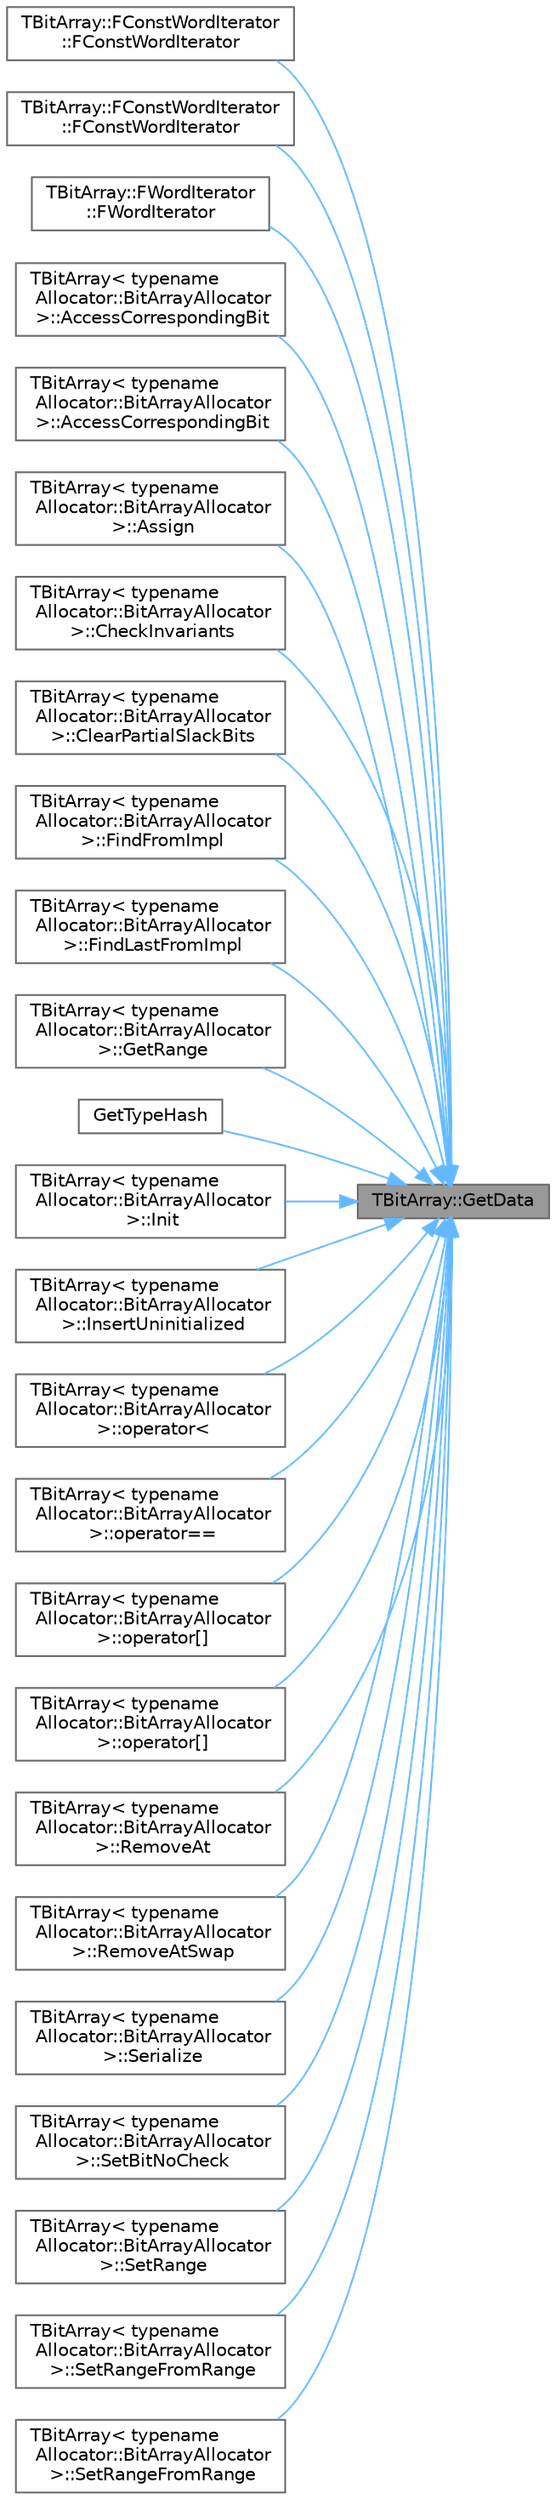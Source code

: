 digraph "TBitArray::GetData"
{
 // INTERACTIVE_SVG=YES
 // LATEX_PDF_SIZE
  bgcolor="transparent";
  edge [fontname=Helvetica,fontsize=10,labelfontname=Helvetica,labelfontsize=10];
  node [fontname=Helvetica,fontsize=10,shape=box,height=0.2,width=0.4];
  rankdir="RL";
  Node1 [id="Node000001",label="TBitArray::GetData",height=0.2,width=0.4,color="gray40", fillcolor="grey60", style="filled", fontcolor="black",tooltip=" "];
  Node1 -> Node2 [id="edge1_Node000001_Node000002",dir="back",color="steelblue1",style="solid",tooltip=" "];
  Node2 [id="Node000002",label="TBitArray::FConstWordIterator\l::FConstWordIterator",height=0.2,width=0.4,color="grey40", fillcolor="white", style="filled",URL="$d4/d07/structTBitArray_1_1FConstWordIterator.html#af26da52d6bcc45743ac0dd43dcf680a3",tooltip=" "];
  Node1 -> Node3 [id="edge2_Node000001_Node000003",dir="back",color="steelblue1",style="solid",tooltip=" "];
  Node3 [id="Node000003",label="TBitArray::FConstWordIterator\l::FConstWordIterator",height=0.2,width=0.4,color="grey40", fillcolor="white", style="filled",URL="$d4/d07/structTBitArray_1_1FConstWordIterator.html#ade5e02886274a6cb604c7679ad584a1b",tooltip=" "];
  Node1 -> Node4 [id="edge3_Node000001_Node000004",dir="back",color="steelblue1",style="solid",tooltip=" "];
  Node4 [id="Node000004",label="TBitArray::FWordIterator\l::FWordIterator",height=0.2,width=0.4,color="grey40", fillcolor="white", style="filled",URL="$d8/d3f/structTBitArray_1_1FWordIterator.html#a0b98c1f4cfd07134beb77131291b4cd8",tooltip=" "];
  Node1 -> Node5 [id="edge4_Node000001_Node000005",dir="back",color="steelblue1",style="solid",tooltip=" "];
  Node5 [id="Node000005",label="TBitArray\< typename\l Allocator::BitArrayAllocator\l \>::AccessCorrespondingBit",height=0.2,width=0.4,color="grey40", fillcolor="white", style="filled",URL="$d5/d67/classTBitArray.html#a2bc4f4b6eb00c520dd0672faf93cd78c",tooltip=" "];
  Node1 -> Node6 [id="edge5_Node000001_Node000006",dir="back",color="steelblue1",style="solid",tooltip=" "];
  Node6 [id="Node000006",label="TBitArray\< typename\l Allocator::BitArrayAllocator\l \>::AccessCorrespondingBit",height=0.2,width=0.4,color="grey40", fillcolor="white", style="filled",URL="$d5/d67/classTBitArray.html#a5c0698629ae70d5aa65ffcf6a656e031",tooltip=" "];
  Node1 -> Node7 [id="edge6_Node000001_Node000007",dir="back",color="steelblue1",style="solid",tooltip=" "];
  Node7 [id="Node000007",label="TBitArray\< typename\l Allocator::BitArrayAllocator\l \>::Assign",height=0.2,width=0.4,color="grey40", fillcolor="white", style="filled",URL="$d5/d67/classTBitArray.html#a463106c2852a9ec22c1ab47f082856ae",tooltip=" "];
  Node1 -> Node8 [id="edge7_Node000001_Node000008",dir="back",color="steelblue1",style="solid",tooltip=" "];
  Node8 [id="Node000008",label="TBitArray\< typename\l Allocator::BitArrayAllocator\l \>::CheckInvariants",height=0.2,width=0.4,color="grey40", fillcolor="white", style="filled",URL="$d5/d67/classTBitArray.html#a117d177767ea1ce0e578a1a11c20b5a9",tooltip=" "];
  Node1 -> Node9 [id="edge8_Node000001_Node000009",dir="back",color="steelblue1",style="solid",tooltip=" "];
  Node9 [id="Node000009",label="TBitArray\< typename\l Allocator::BitArrayAllocator\l \>::ClearPartialSlackBits",height=0.2,width=0.4,color="grey40", fillcolor="white", style="filled",URL="$d5/d67/classTBitArray.html#ac7e97a3025cd3d1bf9048199a957149b",tooltip=" "];
  Node1 -> Node10 [id="edge9_Node000001_Node000010",dir="back",color="steelblue1",style="solid",tooltip=" "];
  Node10 [id="Node000010",label="TBitArray\< typename\l Allocator::BitArrayAllocator\l \>::FindFromImpl",height=0.2,width=0.4,color="grey40", fillcolor="white", style="filled",URL="$d5/d67/classTBitArray.html#ab43d4278c3fbfab2694e34797a4ce677",tooltip=" "];
  Node1 -> Node11 [id="edge10_Node000001_Node000011",dir="back",color="steelblue1",style="solid",tooltip=" "];
  Node11 [id="Node000011",label="TBitArray\< typename\l Allocator::BitArrayAllocator\l \>::FindLastFromImpl",height=0.2,width=0.4,color="grey40", fillcolor="white", style="filled",URL="$d5/d67/classTBitArray.html#a6889cc471b8f535584d74707682d939d",tooltip=" "];
  Node1 -> Node12 [id="edge11_Node000001_Node000012",dir="back",color="steelblue1",style="solid",tooltip=" "];
  Node12 [id="Node000012",label="TBitArray\< typename\l Allocator::BitArrayAllocator\l \>::GetRange",height=0.2,width=0.4,color="grey40", fillcolor="white", style="filled",URL="$d5/d67/classTBitArray.html#ad71146639ab4f47a7b0af5b417d0ec63",tooltip=" "];
  Node1 -> Node13 [id="edge12_Node000001_Node000013",dir="back",color="steelblue1",style="solid",tooltip=" "];
  Node13 [id="Node000013",label="GetTypeHash",height=0.2,width=0.4,color="grey40", fillcolor="white", style="filled",URL="$d1/de4/BitArray_8h.html#adf57061b787c12adf17af564abdc41b5",tooltip=" "];
  Node1 -> Node14 [id="edge13_Node000001_Node000014",dir="back",color="steelblue1",style="solid",tooltip=" "];
  Node14 [id="Node000014",label="TBitArray\< typename\l Allocator::BitArrayAllocator\l \>::Init",height=0.2,width=0.4,color="grey40", fillcolor="white", style="filled",URL="$d5/d67/classTBitArray.html#a68a9a88dbd8c14fd4bd44887f6905c63",tooltip=" "];
  Node1 -> Node15 [id="edge14_Node000001_Node000015",dir="back",color="steelblue1",style="solid",tooltip=" "];
  Node15 [id="Node000015",label="TBitArray\< typename\l Allocator::BitArrayAllocator\l \>::InsertUninitialized",height=0.2,width=0.4,color="grey40", fillcolor="white", style="filled",URL="$d5/d67/classTBitArray.html#a9554b1f8ddf9e4f623a77fcc29367460",tooltip=" "];
  Node1 -> Node16 [id="edge15_Node000001_Node000016",dir="back",color="steelblue1",style="solid",tooltip=" "];
  Node16 [id="Node000016",label="TBitArray\< typename\l Allocator::BitArrayAllocator\l \>::operator\<",height=0.2,width=0.4,color="grey40", fillcolor="white", style="filled",URL="$d5/d67/classTBitArray.html#a4a881211361f89284585779432228339",tooltip=" "];
  Node1 -> Node17 [id="edge16_Node000001_Node000017",dir="back",color="steelblue1",style="solid",tooltip=" "];
  Node17 [id="Node000017",label="TBitArray\< typename\l Allocator::BitArrayAllocator\l \>::operator==",height=0.2,width=0.4,color="grey40", fillcolor="white", style="filled",URL="$d5/d67/classTBitArray.html#ab50ac3d36810d579f498b16e6f72516e",tooltip=" "];
  Node1 -> Node18 [id="edge17_Node000001_Node000018",dir="back",color="steelblue1",style="solid",tooltip=" "];
  Node18 [id="Node000018",label="TBitArray\< typename\l Allocator::BitArrayAllocator\l \>::operator[]",height=0.2,width=0.4,color="grey40", fillcolor="white", style="filled",URL="$d5/d67/classTBitArray.html#aeceef30fdb882a8afe496e051fe8fa35",tooltip=" "];
  Node1 -> Node19 [id="edge18_Node000001_Node000019",dir="back",color="steelblue1",style="solid",tooltip=" "];
  Node19 [id="Node000019",label="TBitArray\< typename\l Allocator::BitArrayAllocator\l \>::operator[]",height=0.2,width=0.4,color="grey40", fillcolor="white", style="filled",URL="$d5/d67/classTBitArray.html#a5bb17a1431c4349043e28319a5a2b581",tooltip=" "];
  Node1 -> Node20 [id="edge19_Node000001_Node000020",dir="back",color="steelblue1",style="solid",tooltip=" "];
  Node20 [id="Node000020",label="TBitArray\< typename\l Allocator::BitArrayAllocator\l \>::RemoveAt",height=0.2,width=0.4,color="grey40", fillcolor="white", style="filled",URL="$d5/d67/classTBitArray.html#aef75b7c717e64e7ced93b89f4511d7e4",tooltip=" "];
  Node1 -> Node21 [id="edge20_Node000001_Node000021",dir="back",color="steelblue1",style="solid",tooltip=" "];
  Node21 [id="Node000021",label="TBitArray\< typename\l Allocator::BitArrayAllocator\l \>::RemoveAtSwap",height=0.2,width=0.4,color="grey40", fillcolor="white", style="filled",URL="$d5/d67/classTBitArray.html#ab002aaedbb1cac70f56818c9f236d3f1",tooltip=" "];
  Node1 -> Node22 [id="edge21_Node000001_Node000022",dir="back",color="steelblue1",style="solid",tooltip=" "];
  Node22 [id="Node000022",label="TBitArray\< typename\l Allocator::BitArrayAllocator\l \>::Serialize",height=0.2,width=0.4,color="grey40", fillcolor="white", style="filled",URL="$d5/d67/classTBitArray.html#a46ebad981e95a651c6b8dca235f03468",tooltip=" "];
  Node1 -> Node23 [id="edge22_Node000001_Node000023",dir="back",color="steelblue1",style="solid",tooltip=" "];
  Node23 [id="Node000023",label="TBitArray\< typename\l Allocator::BitArrayAllocator\l \>::SetBitNoCheck",height=0.2,width=0.4,color="grey40", fillcolor="white", style="filled",URL="$d5/d67/classTBitArray.html#a00adead00e63940058e7ff5a6c453bcb",tooltip=" "];
  Node1 -> Node24 [id="edge23_Node000001_Node000024",dir="back",color="steelblue1",style="solid",tooltip=" "];
  Node24 [id="Node000024",label="TBitArray\< typename\l Allocator::BitArrayAllocator\l \>::SetRange",height=0.2,width=0.4,color="grey40", fillcolor="white", style="filled",URL="$d5/d67/classTBitArray.html#a79026ef6f5417e6f73e79af3083450b3",tooltip=" "];
  Node1 -> Node25 [id="edge24_Node000001_Node000025",dir="back",color="steelblue1",style="solid",tooltip=" "];
  Node25 [id="Node000025",label="TBitArray\< typename\l Allocator::BitArrayAllocator\l \>::SetRangeFromRange",height=0.2,width=0.4,color="grey40", fillcolor="white", style="filled",URL="$d5/d67/classTBitArray.html#a178cab5eb1af85b9e101a1b5ac1efdeb",tooltip=" "];
  Node1 -> Node26 [id="edge25_Node000001_Node000026",dir="back",color="steelblue1",style="solid",tooltip=" "];
  Node26 [id="Node000026",label="TBitArray\< typename\l Allocator::BitArrayAllocator\l \>::SetRangeFromRange",height=0.2,width=0.4,color="grey40", fillcolor="white", style="filled",URL="$d5/d67/classTBitArray.html#a8d7dcc2baccb85c8e07e55bd8fae1e01",tooltip=" "];
}
